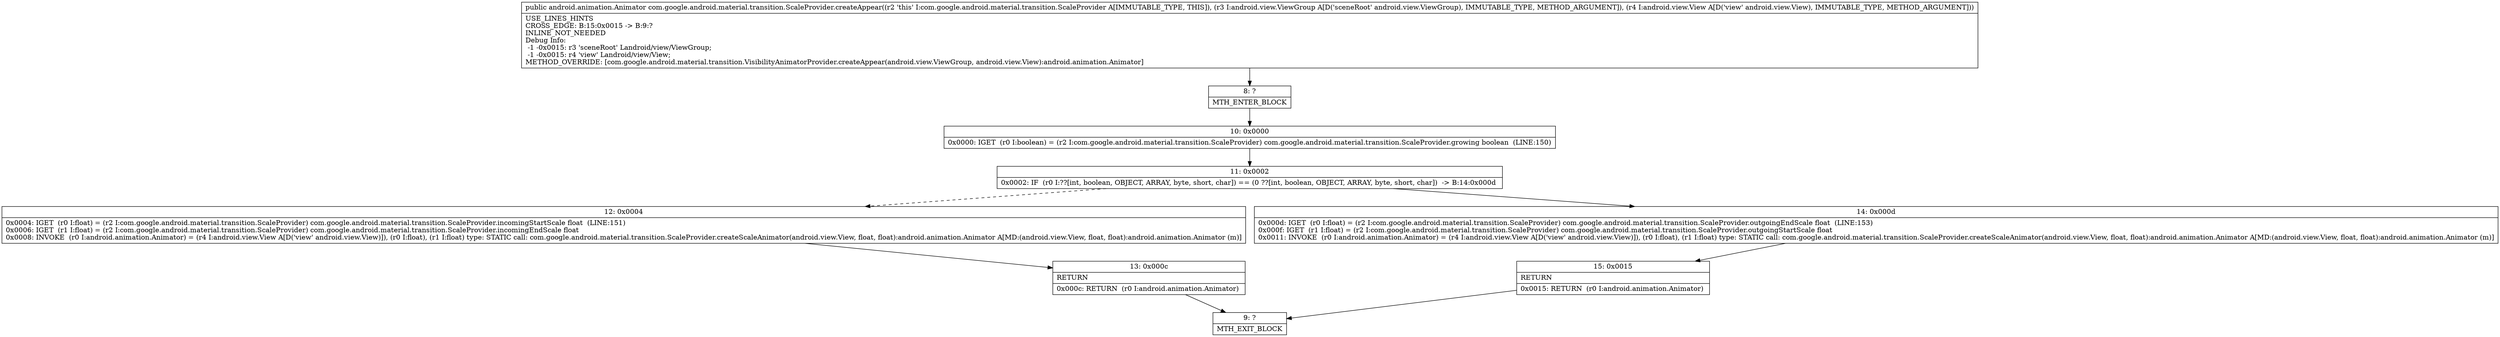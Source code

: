 digraph "CFG forcom.google.android.material.transition.ScaleProvider.createAppear(Landroid\/view\/ViewGroup;Landroid\/view\/View;)Landroid\/animation\/Animator;" {
Node_8 [shape=record,label="{8\:\ ?|MTH_ENTER_BLOCK\l}"];
Node_10 [shape=record,label="{10\:\ 0x0000|0x0000: IGET  (r0 I:boolean) = (r2 I:com.google.android.material.transition.ScaleProvider) com.google.android.material.transition.ScaleProvider.growing boolean  (LINE:150)\l}"];
Node_11 [shape=record,label="{11\:\ 0x0002|0x0002: IF  (r0 I:??[int, boolean, OBJECT, ARRAY, byte, short, char]) == (0 ??[int, boolean, OBJECT, ARRAY, byte, short, char])  \-\> B:14:0x000d \l}"];
Node_12 [shape=record,label="{12\:\ 0x0004|0x0004: IGET  (r0 I:float) = (r2 I:com.google.android.material.transition.ScaleProvider) com.google.android.material.transition.ScaleProvider.incomingStartScale float  (LINE:151)\l0x0006: IGET  (r1 I:float) = (r2 I:com.google.android.material.transition.ScaleProvider) com.google.android.material.transition.ScaleProvider.incomingEndScale float \l0x0008: INVOKE  (r0 I:android.animation.Animator) = (r4 I:android.view.View A[D('view' android.view.View)]), (r0 I:float), (r1 I:float) type: STATIC call: com.google.android.material.transition.ScaleProvider.createScaleAnimator(android.view.View, float, float):android.animation.Animator A[MD:(android.view.View, float, float):android.animation.Animator (m)]\l}"];
Node_13 [shape=record,label="{13\:\ 0x000c|RETURN\l|0x000c: RETURN  (r0 I:android.animation.Animator) \l}"];
Node_9 [shape=record,label="{9\:\ ?|MTH_EXIT_BLOCK\l}"];
Node_14 [shape=record,label="{14\:\ 0x000d|0x000d: IGET  (r0 I:float) = (r2 I:com.google.android.material.transition.ScaleProvider) com.google.android.material.transition.ScaleProvider.outgoingEndScale float  (LINE:153)\l0x000f: IGET  (r1 I:float) = (r2 I:com.google.android.material.transition.ScaleProvider) com.google.android.material.transition.ScaleProvider.outgoingStartScale float \l0x0011: INVOKE  (r0 I:android.animation.Animator) = (r4 I:android.view.View A[D('view' android.view.View)]), (r0 I:float), (r1 I:float) type: STATIC call: com.google.android.material.transition.ScaleProvider.createScaleAnimator(android.view.View, float, float):android.animation.Animator A[MD:(android.view.View, float, float):android.animation.Animator (m)]\l}"];
Node_15 [shape=record,label="{15\:\ 0x0015|RETURN\l|0x0015: RETURN  (r0 I:android.animation.Animator) \l}"];
MethodNode[shape=record,label="{public android.animation.Animator com.google.android.material.transition.ScaleProvider.createAppear((r2 'this' I:com.google.android.material.transition.ScaleProvider A[IMMUTABLE_TYPE, THIS]), (r3 I:android.view.ViewGroup A[D('sceneRoot' android.view.ViewGroup), IMMUTABLE_TYPE, METHOD_ARGUMENT]), (r4 I:android.view.View A[D('view' android.view.View), IMMUTABLE_TYPE, METHOD_ARGUMENT]))  | USE_LINES_HINTS\lCROSS_EDGE: B:15:0x0015 \-\> B:9:?\lINLINE_NOT_NEEDED\lDebug Info:\l  \-1 \-0x0015: r3 'sceneRoot' Landroid\/view\/ViewGroup;\l  \-1 \-0x0015: r4 'view' Landroid\/view\/View;\lMETHOD_OVERRIDE: [com.google.android.material.transition.VisibilityAnimatorProvider.createAppear(android.view.ViewGroup, android.view.View):android.animation.Animator]\l}"];
MethodNode -> Node_8;Node_8 -> Node_10;
Node_10 -> Node_11;
Node_11 -> Node_12[style=dashed];
Node_11 -> Node_14;
Node_12 -> Node_13;
Node_13 -> Node_9;
Node_14 -> Node_15;
Node_15 -> Node_9;
}

